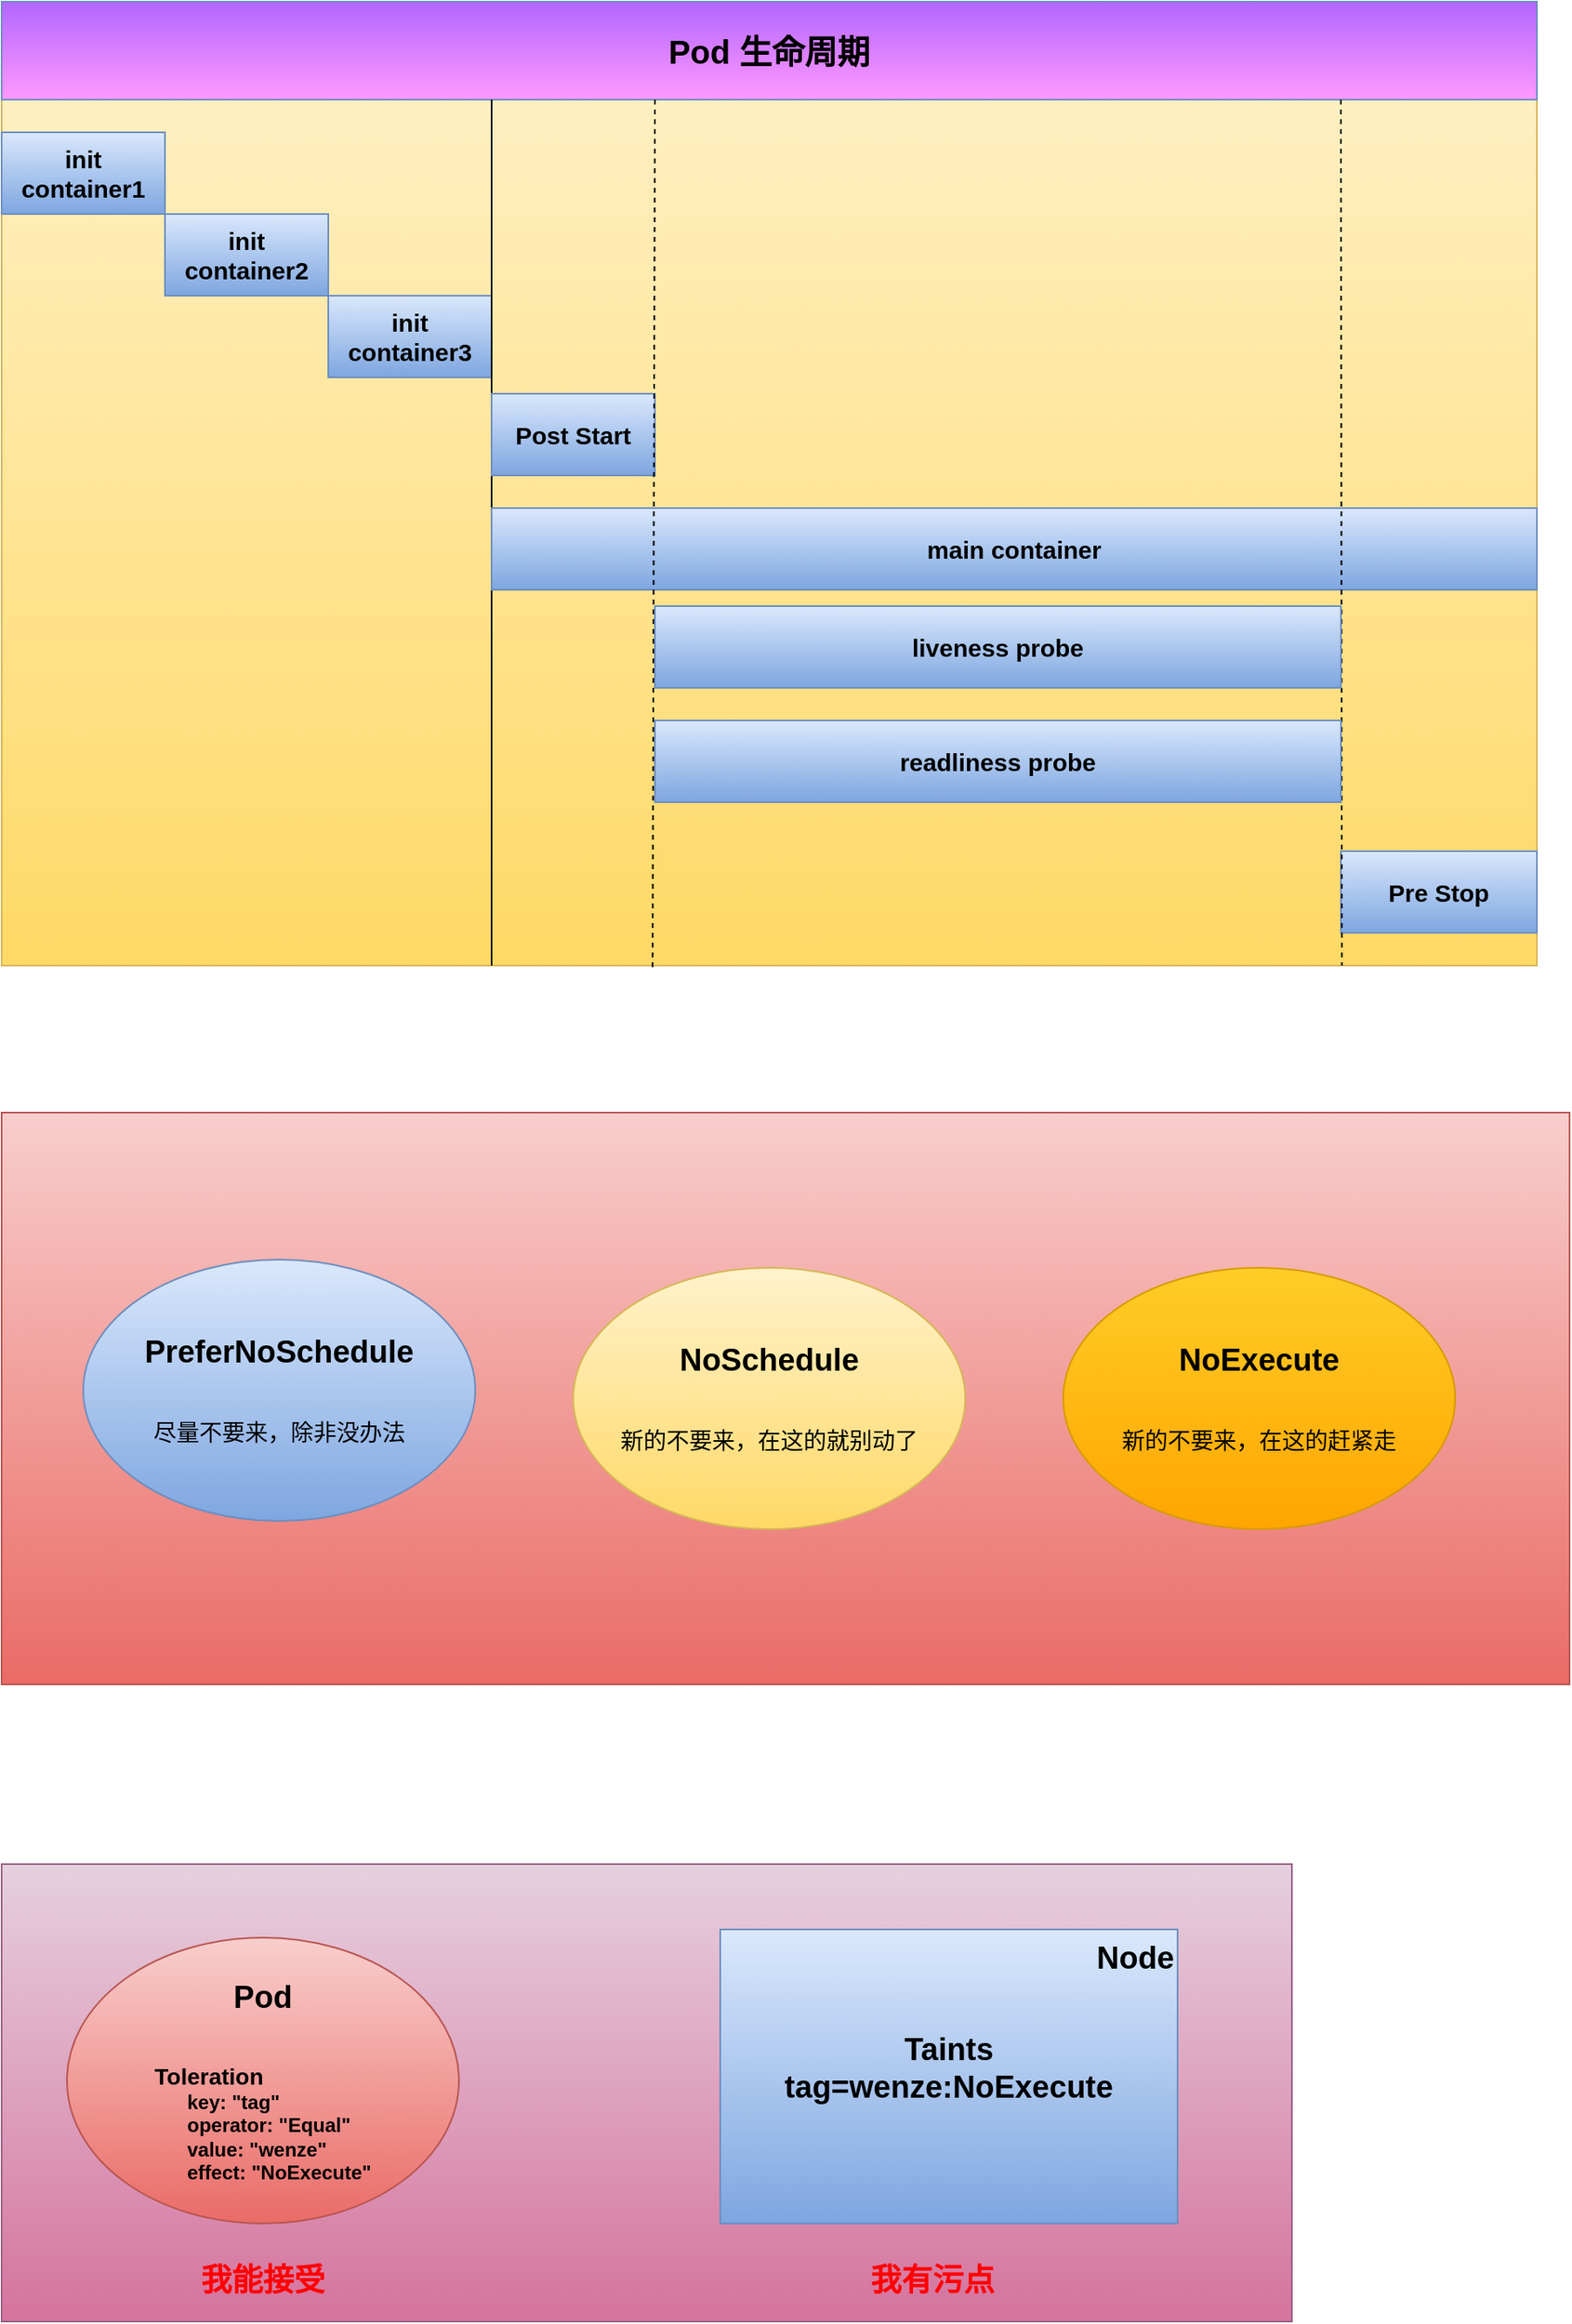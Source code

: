 <mxfile version="20.3.6" type="device"><diagram id="Fo9weI1p0ElInWYwD-yR" name="第 1 页"><mxGraphModel dx="1186" dy="745" grid="1" gridSize="10" guides="1" tooltips="1" connect="1" arrows="1" fold="1" page="1" pageScale="1" pageWidth="827" pageHeight="1169" math="0" shadow="0"><root><mxCell id="0"/><mxCell id="1" parent="0"/><mxCell id="tp6jtAXFgPn7JlsPkln6-1" value="" style="rounded=0;whiteSpace=wrap;html=1;fillColor=#f8cecc;gradientColor=#ea6b66;strokeColor=#b85450;" vertex="1" parent="1"><mxGeometry x="90" y="730" width="960" height="350" as="geometry"/></mxCell><mxCell id="ftroILYDmG_v3AvUcZG9-2" value="" style="rounded=0;whiteSpace=wrap;html=1;fillColor=#fff2cc;gradientColor=#ffd966;strokeColor=#d6b656;" parent="1" vertex="1"><mxGeometry x="90" y="50" width="940" height="590" as="geometry"/></mxCell><mxCell id="ftroILYDmG_v3AvUcZG9-3" value="Pod 生命周期" style="rounded=0;whiteSpace=wrap;html=1;fontSize=20;fontStyle=1;fillColor=#B266FF;gradientColor=#FF99FF;strokeColor=#6c8ebf;" parent="1" vertex="1"><mxGeometry x="90" y="50" width="940" height="60" as="geometry"/></mxCell><mxCell id="ftroILYDmG_v3AvUcZG9-4" value="init&lt;br style=&quot;font-size: 15px;&quot;&gt;container1" style="rounded=0;whiteSpace=wrap;html=1;fontSize=15;fontStyle=1;fillColor=#dae8fc;gradientColor=#7ea6e0;strokeColor=#6c8ebf;" parent="1" vertex="1"><mxGeometry x="90" y="130" width="100" height="50" as="geometry"/></mxCell><mxCell id="ftroILYDmG_v3AvUcZG9-5" value="init&lt;br style=&quot;font-size: 15px;&quot;&gt;container2" style="rounded=0;whiteSpace=wrap;html=1;fontSize=15;fontStyle=1;fillColor=#dae8fc;gradientColor=#7ea6e0;strokeColor=#6c8ebf;" parent="1" vertex="1"><mxGeometry x="190" y="180" width="100" height="50" as="geometry"/></mxCell><mxCell id="ftroILYDmG_v3AvUcZG9-6" value="init&lt;br style=&quot;font-size: 15px;&quot;&gt;container3" style="rounded=0;whiteSpace=wrap;html=1;fontSize=15;fontStyle=1;fillColor=#dae8fc;gradientColor=#7ea6e0;strokeColor=#6c8ebf;" parent="1" vertex="1"><mxGeometry x="290" y="230" width="100" height="50" as="geometry"/></mxCell><mxCell id="ftroILYDmG_v3AvUcZG9-8" value="" style="endArrow=none;html=1;rounded=0;fontSize=15;exitX=0.5;exitY=1;exitDx=0;exitDy=0;" parent="1" edge="1"><mxGeometry width="50" height="50" relative="1" as="geometry"><mxPoint x="390" y="110" as="sourcePoint"/><mxPoint x="390" y="640" as="targetPoint"/></mxGeometry></mxCell><mxCell id="ftroILYDmG_v3AvUcZG9-9" value="Post Start" style="rounded=0;whiteSpace=wrap;html=1;fontSize=15;fontStyle=1;fillColor=#dae8fc;gradientColor=#7ea6e0;strokeColor=#6c8ebf;" parent="1" vertex="1"><mxGeometry x="390" y="290" width="100" height="50" as="geometry"/></mxCell><mxCell id="ftroILYDmG_v3AvUcZG9-11" value="Pre Stop" style="rounded=0;whiteSpace=wrap;html=1;fontSize=15;fontStyle=1;fillColor=#dae8fc;gradientColor=#7ea6e0;strokeColor=#6c8ebf;" parent="1" vertex="1"><mxGeometry x="910" y="570" width="120" height="50" as="geometry"/></mxCell><mxCell id="ftroILYDmG_v3AvUcZG9-13" value="main container" style="rounded=0;whiteSpace=wrap;html=1;fontSize=15;fontStyle=1;fillColor=#dae8fc;gradientColor=#7ea6e0;strokeColor=#6c8ebf;" parent="1" vertex="1"><mxGeometry x="390" y="360" width="640" height="50" as="geometry"/></mxCell><mxCell id="ftroILYDmG_v3AvUcZG9-12" value="" style="endArrow=none;html=1;rounded=0;fontSize=15;exitX=0.5;exitY=1;exitDx=0;exitDy=0;entryX=0.873;entryY=1;entryDx=0;entryDy=0;dashed=1;entryPerimeter=0;" parent="1" target="ftroILYDmG_v3AvUcZG9-2" edge="1"><mxGeometry width="50" height="50" relative="1" as="geometry"><mxPoint x="910" y="110" as="sourcePoint"/><mxPoint x="910" y="520" as="targetPoint"/></mxGeometry></mxCell><mxCell id="ftroILYDmG_v3AvUcZG9-10" value="" style="endArrow=none;html=1;rounded=0;fontSize=15;exitX=0.5;exitY=1;exitDx=0;exitDy=0;entryX=0.424;entryY=1.005;entryDx=0;entryDy=0;dashed=1;entryPerimeter=0;" parent="1" target="ftroILYDmG_v3AvUcZG9-2" edge="1"><mxGeometry width="50" height="50" relative="1" as="geometry"><mxPoint x="490" y="110" as="sourcePoint"/><mxPoint x="490" y="520" as="targetPoint"/></mxGeometry></mxCell><mxCell id="ftroILYDmG_v3AvUcZG9-14" value="liveness probe" style="rounded=0;whiteSpace=wrap;html=1;fontSize=15;fontStyle=1;fillColor=#dae8fc;gradientColor=#7ea6e0;strokeColor=#6c8ebf;" parent="1" vertex="1"><mxGeometry x="490" y="420" width="420" height="50" as="geometry"/></mxCell><mxCell id="ftroILYDmG_v3AvUcZG9-15" value="readliness probe" style="rounded=0;whiteSpace=wrap;html=1;fontSize=15;fontStyle=1;fillColor=#dae8fc;gradientColor=#7ea6e0;strokeColor=#6c8ebf;" parent="1" vertex="1"><mxGeometry x="490" y="490" width="420" height="50" as="geometry"/></mxCell><mxCell id="tp6jtAXFgPn7JlsPkln6-2" value="&lt;font style=&quot;&quot;&gt;&lt;b style=&quot;&quot;&gt;&lt;font style=&quot;font-size: 19px;&quot;&gt;PreferNoSchedule&lt;/font&gt;&lt;/b&gt;&lt;br&gt;&lt;br&gt;&lt;br&gt;&lt;span style=&quot;font-size: 14px;&quot;&gt;尽量不要来，除非没办法&lt;/span&gt;&lt;/font&gt;" style="ellipse;whiteSpace=wrap;html=1;fillColor=#dae8fc;gradientColor=#7ea6e0;strokeColor=#6c8ebf;" vertex="1" parent="1"><mxGeometry x="140" y="820" width="240" height="160" as="geometry"/></mxCell><mxCell id="tp6jtAXFgPn7JlsPkln6-3" value="&lt;font style=&quot;&quot;&gt;&lt;b style=&quot;&quot;&gt;&lt;font style=&quot;font-size: 19px;&quot;&gt;NoSchedule&lt;/font&gt;&lt;/b&gt;&lt;br&gt;&lt;br&gt;&lt;br&gt;&lt;span style=&quot;font-size: 14px;&quot;&gt;新的不要来，在这的就别动了&lt;/span&gt;&lt;/font&gt;" style="ellipse;whiteSpace=wrap;html=1;fillColor=#fff2cc;gradientColor=#ffd966;strokeColor=#d6b656;" vertex="1" parent="1"><mxGeometry x="440" y="825" width="240" height="160" as="geometry"/></mxCell><mxCell id="tp6jtAXFgPn7JlsPkln6-4" value="&lt;font style=&quot;&quot;&gt;&lt;span style=&quot;font-size: 19px;&quot;&gt;&lt;b&gt;NoExecute&lt;/b&gt;&lt;/span&gt;&lt;br&gt;&lt;br&gt;&lt;br&gt;&lt;span style=&quot;font-size: 14px;&quot;&gt;新的不要来，在这的赶紧走&lt;/span&gt;&lt;br&gt;&lt;/font&gt;" style="ellipse;whiteSpace=wrap;html=1;fillColor=#ffcd28;gradientColor=#ffa500;strokeColor=#d79b00;" vertex="1" parent="1"><mxGeometry x="740" y="825" width="240" height="160" as="geometry"/></mxCell><mxCell id="tp6jtAXFgPn7JlsPkln6-5" value="" style="rounded=0;whiteSpace=wrap;html=1;fontSize=19;fillColor=#e6d0de;gradientColor=#d5739d;strokeColor=#996185;" vertex="1" parent="1"><mxGeometry x="90" y="1190" width="790" height="280" as="geometry"/></mxCell><mxCell id="tp6jtAXFgPn7JlsPkln6-6" value="&lt;font style=&quot;&quot;&gt;&lt;b style=&quot;&quot;&gt;&lt;font style=&quot;font-size: 19px;&quot;&gt;Pod&lt;br&gt;&lt;/font&gt;&lt;/b&gt;&lt;br&gt;&lt;br&gt;&lt;div style=&quot;text-align: left;&quot;&gt;&lt;span style=&quot;font-size: 14px; background-color: initial;&quot;&gt;&lt;b&gt;Toleration&lt;/b&gt;&lt;/span&gt;&lt;/div&gt;&lt;div style=&quot;text-align: left;&quot;&gt;&lt;span style=&quot;background-color: initial;&quot;&gt;&lt;b&gt;&amp;nbsp; &amp;nbsp; &amp;nbsp; key: &quot;tag&quot;&lt;/b&gt;&lt;/span&gt;&lt;/div&gt;&lt;div style=&quot;text-align: left;&quot;&gt;&lt;span style=&quot;background-color: initial;&quot;&gt;&lt;b&gt;&amp;nbsp; &amp;nbsp; &amp;nbsp; operator: &quot;Equal&quot;&lt;/b&gt;&lt;/span&gt;&lt;/div&gt;&lt;div style=&quot;text-align: left;&quot;&gt;&lt;span style=&quot;background-color: initial;&quot;&gt;&lt;b&gt;&amp;nbsp; &amp;nbsp; &amp;nbsp; value: &quot;wenze&quot;&lt;/b&gt;&lt;/span&gt;&lt;/div&gt;&lt;div style=&quot;text-align: left;&quot;&gt;&lt;span style=&quot;background-color: initial;&quot;&gt;&lt;b&gt;&amp;nbsp; &amp;nbsp; &amp;nbsp; effect: &quot;NoExecute&quot;&lt;/b&gt;&lt;/span&gt;&lt;/div&gt;&lt;/font&gt;" style="ellipse;whiteSpace=wrap;html=1;fillColor=#f8cecc;gradientColor=#ea6b66;strokeColor=#b85450;" vertex="1" parent="1"><mxGeometry x="130" y="1235" width="240" height="175" as="geometry"/></mxCell><mxCell id="tp6jtAXFgPn7JlsPkln6-7" value="Node" style="rounded=0;whiteSpace=wrap;html=1;fontSize=19;align=right;horizontal=1;verticalAlign=top;fontStyle=1;fillColor=#dae8fc;gradientColor=#7ea6e0;strokeColor=#6c8ebf;" vertex="1" parent="1"><mxGeometry x="530" y="1230" width="280" height="180" as="geometry"/></mxCell><mxCell id="tp6jtAXFgPn7JlsPkln6-8" value="Taints&lt;br&gt;tag=wenze:NoExecute" style="text;html=1;strokeColor=none;fillColor=none;align=center;verticalAlign=middle;whiteSpace=wrap;rounded=0;fontSize=19;fontStyle=1" vertex="1" parent="1"><mxGeometry x="640" y="1300" width="60" height="30" as="geometry"/></mxCell><mxCell id="tp6jtAXFgPn7JlsPkln6-9" value="我能接受" style="text;html=1;strokeColor=none;fillColor=none;align=center;verticalAlign=middle;whiteSpace=wrap;rounded=0;fontSize=19;fontStyle=1;fontColor=#FF0000;" vertex="1" parent="1"><mxGeometry x="200" y="1430" width="100" height="30" as="geometry"/></mxCell><mxCell id="tp6jtAXFgPn7JlsPkln6-10" value="我有污点" style="text;html=1;strokeColor=none;fillColor=none;align=center;verticalAlign=middle;whiteSpace=wrap;rounded=0;fontSize=19;fontStyle=1;fontColor=#FF0000;" vertex="1" parent="1"><mxGeometry x="610" y="1430" width="100" height="30" as="geometry"/></mxCell></root></mxGraphModel></diagram></mxfile>